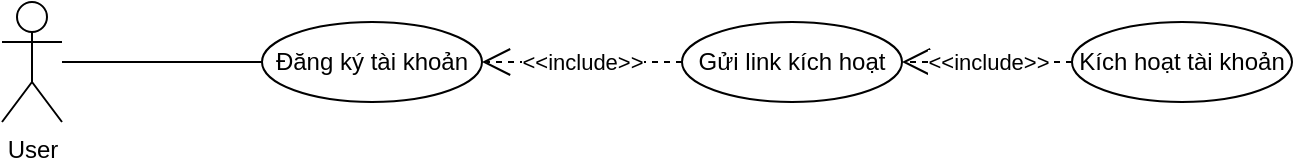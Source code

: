 <mxfile version="24.7.17">
  <diagram name="Page-1" id="BcH3j-etBrcgULWUlZ5k">
    <mxGraphModel dx="1290" dy="563" grid="1" gridSize="10" guides="1" tooltips="1" connect="1" arrows="1" fold="1" page="1" pageScale="1" pageWidth="850" pageHeight="1100" math="0" shadow="0">
      <root>
        <mxCell id="0" />
        <mxCell id="1" parent="0" />
        <mxCell id="N_kwD934Nni0qomSZvzW-1" value="User" style="shape=umlActor;verticalLabelPosition=bottom;verticalAlign=top;html=1;outlineConnect=0;" vertex="1" parent="1">
          <mxGeometry x="100" y="190" width="30" height="60" as="geometry" />
        </mxCell>
        <mxCell id="N_kwD934Nni0qomSZvzW-2" value="Đăng ký tài khoản" style="ellipse;whiteSpace=wrap;html=1;" vertex="1" parent="1">
          <mxGeometry x="230" y="200" width="110" height="40" as="geometry" />
        </mxCell>
        <mxCell id="N_kwD934Nni0qomSZvzW-3" value="Gửi link kích hoạt" style="ellipse;whiteSpace=wrap;html=1;" vertex="1" parent="1">
          <mxGeometry x="440" y="200" width="110" height="40" as="geometry" />
        </mxCell>
        <mxCell id="N_kwD934Nni0qomSZvzW-4" value="Kích hoạt tài khoản" style="ellipse;whiteSpace=wrap;html=1;" vertex="1" parent="1">
          <mxGeometry x="635" y="200" width="110" height="40" as="geometry" />
        </mxCell>
        <mxCell id="N_kwD934Nni0qomSZvzW-5" value="&amp;lt;&amp;lt;include&amp;gt;&amp;gt;" style="endArrow=open;endSize=12;dashed=1;html=1;rounded=0;strokeColor=default;align=center;verticalAlign=middle;fontFamily=Helvetica;fontSize=11;fontColor=default;labelBackgroundColor=default;edgeStyle=none;" edge="1" parent="1" source="N_kwD934Nni0qomSZvzW-3" target="N_kwD934Nni0qomSZvzW-2">
          <mxGeometry width="160" relative="1" as="geometry">
            <mxPoint x="340" y="558" as="sourcePoint" />
            <mxPoint x="415" y="558" as="targetPoint" />
            <mxPoint as="offset" />
          </mxGeometry>
        </mxCell>
        <mxCell id="N_kwD934Nni0qomSZvzW-6" value="&amp;lt;&amp;lt;include&amp;gt;&amp;gt;" style="endArrow=open;endSize=12;dashed=1;html=1;rounded=0;strokeColor=default;align=center;verticalAlign=middle;fontFamily=Helvetica;fontSize=11;fontColor=default;labelBackgroundColor=default;edgeStyle=none;" edge="1" parent="1" source="N_kwD934Nni0qomSZvzW-4" target="N_kwD934Nni0qomSZvzW-3">
          <mxGeometry width="160" relative="1" as="geometry">
            <mxPoint x="455" y="230" as="sourcePoint" />
            <mxPoint x="350" y="230" as="targetPoint" />
            <mxPoint as="offset" />
          </mxGeometry>
        </mxCell>
        <mxCell id="N_kwD934Nni0qomSZvzW-7" value="" style="endArrow=none;html=1;rounded=0;strokeColor=default;align=center;verticalAlign=middle;fontFamily=Helvetica;fontSize=11;fontColor=default;labelBackgroundColor=default;edgeStyle=none;" edge="1" parent="1" source="N_kwD934Nni0qomSZvzW-1" target="N_kwD934Nni0qomSZvzW-2">
          <mxGeometry width="50" height="50" relative="1" as="geometry">
            <mxPoint x="125" y="210" as="sourcePoint" />
            <mxPoint x="306" y="126" as="targetPoint" />
          </mxGeometry>
        </mxCell>
      </root>
    </mxGraphModel>
  </diagram>
</mxfile>
